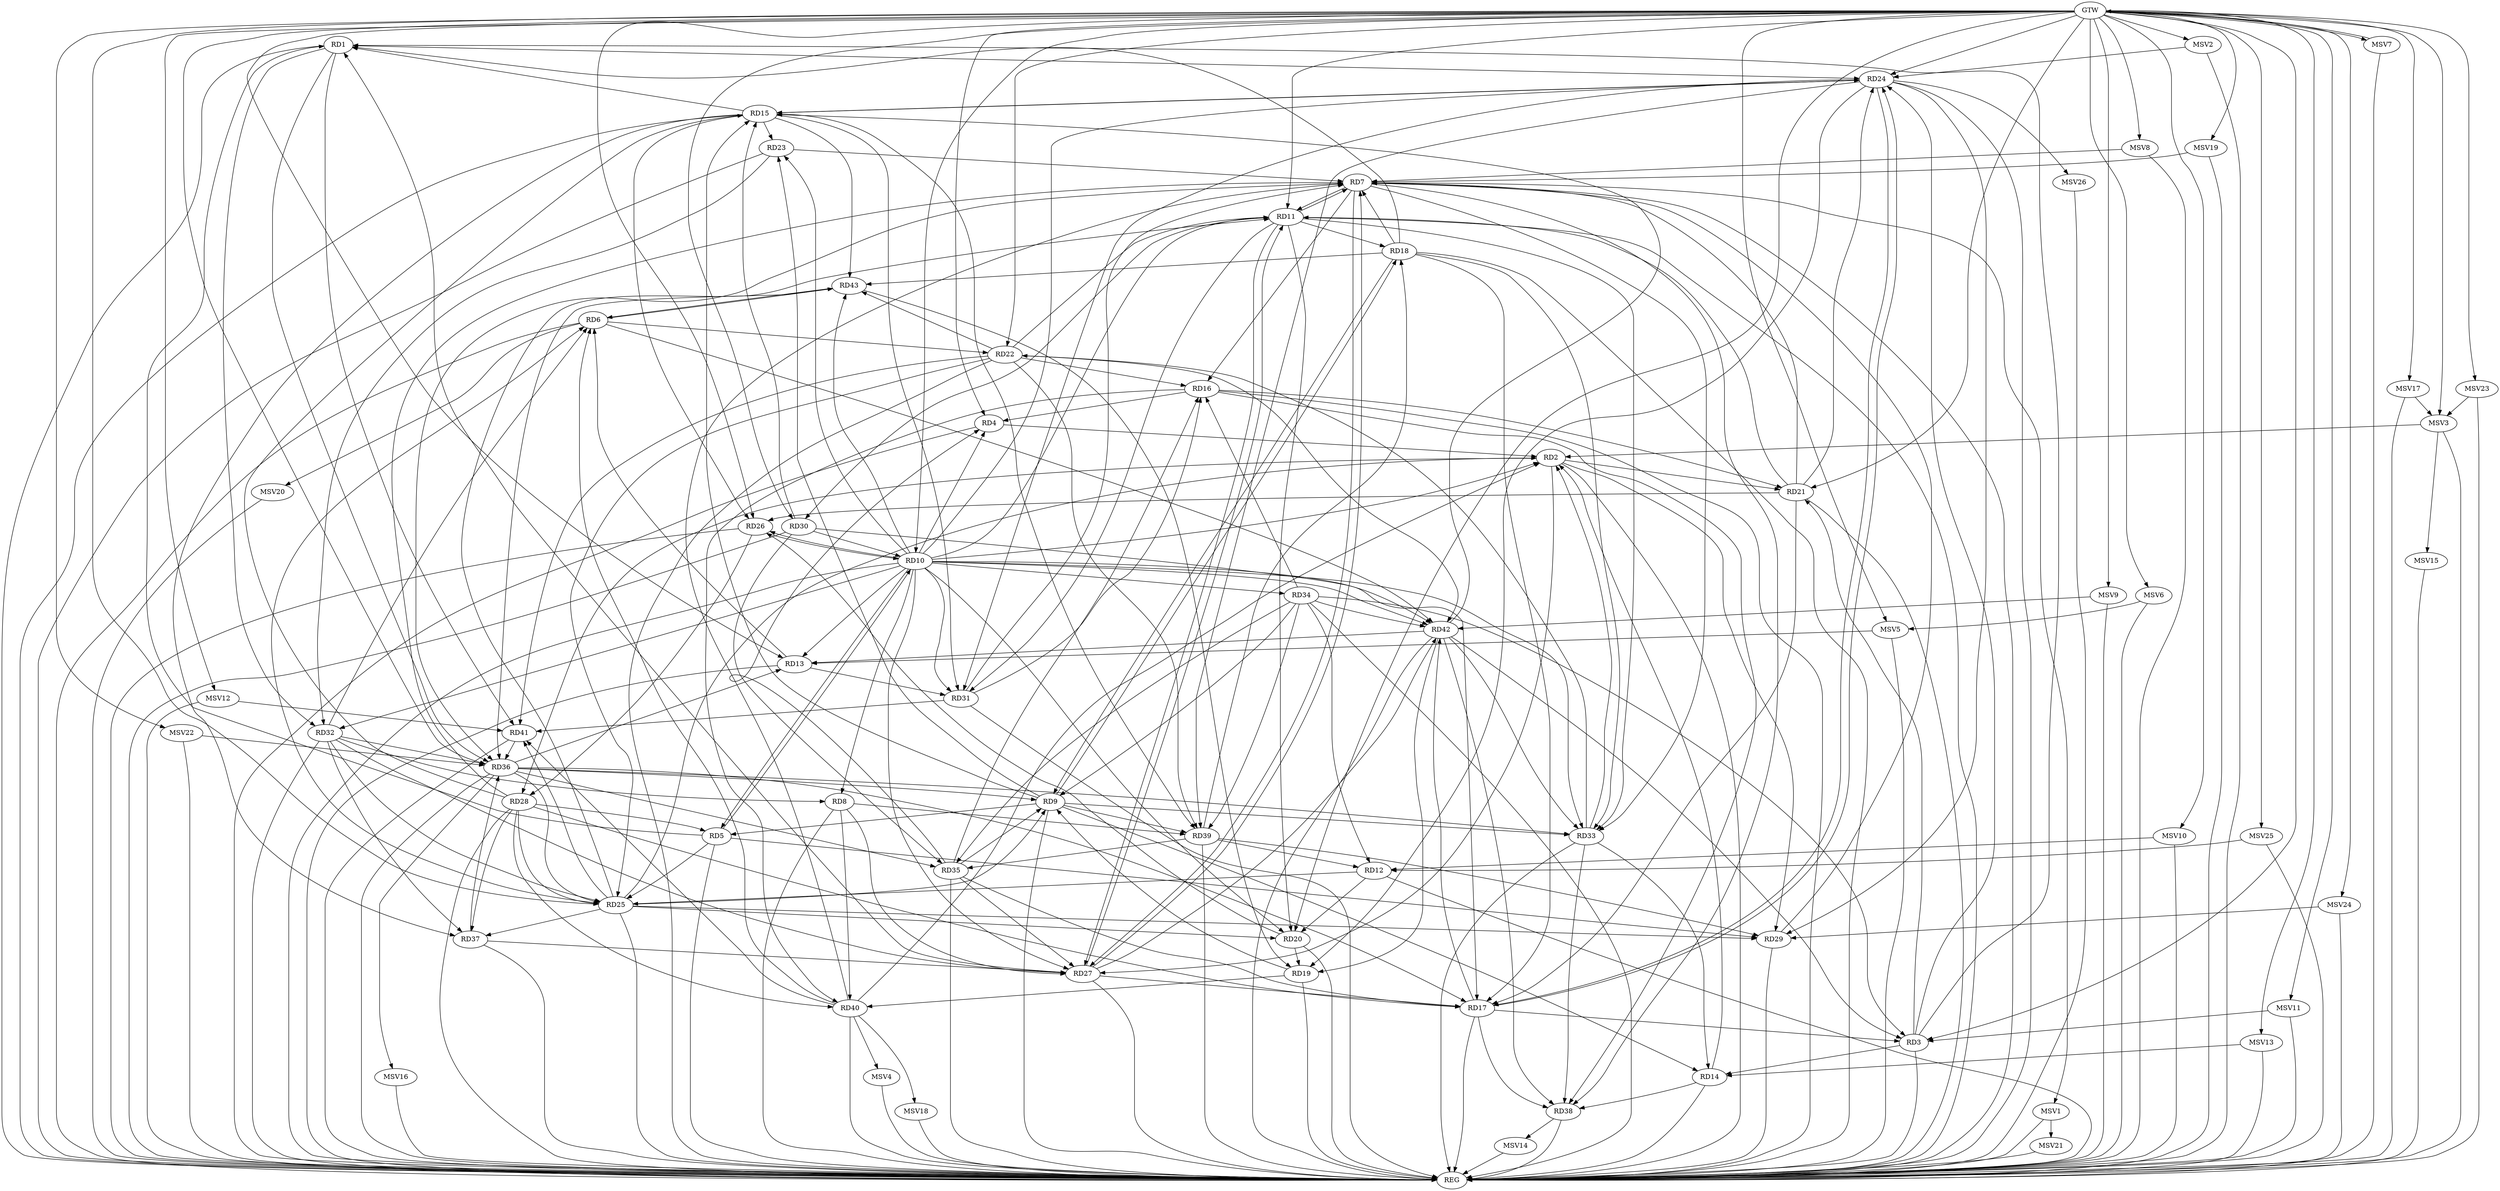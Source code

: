 strict digraph G {
  RD1 [ label="RD1" ];
  RD2 [ label="RD2" ];
  RD3 [ label="RD3" ];
  RD4 [ label="RD4" ];
  RD5 [ label="RD5" ];
  RD6 [ label="RD6" ];
  RD7 [ label="RD7" ];
  RD8 [ label="RD8" ];
  RD9 [ label="RD9" ];
  RD10 [ label="RD10" ];
  RD11 [ label="RD11" ];
  RD12 [ label="RD12" ];
  RD13 [ label="RD13" ];
  RD14 [ label="RD14" ];
  RD15 [ label="RD15" ];
  RD16 [ label="RD16" ];
  RD17 [ label="RD17" ];
  RD18 [ label="RD18" ];
  RD19 [ label="RD19" ];
  RD20 [ label="RD20" ];
  RD21 [ label="RD21" ];
  RD22 [ label="RD22" ];
  RD23 [ label="RD23" ];
  RD24 [ label="RD24" ];
  RD25 [ label="RD25" ];
  RD26 [ label="RD26" ];
  RD27 [ label="RD27" ];
  RD28 [ label="RD28" ];
  RD29 [ label="RD29" ];
  RD30 [ label="RD30" ];
  RD31 [ label="RD31" ];
  RD32 [ label="RD32" ];
  RD33 [ label="RD33" ];
  RD34 [ label="RD34" ];
  RD35 [ label="RD35" ];
  RD36 [ label="RD36" ];
  RD37 [ label="RD37" ];
  RD38 [ label="RD38" ];
  RD39 [ label="RD39" ];
  RD40 [ label="RD40" ];
  RD41 [ label="RD41" ];
  RD42 [ label="RD42" ];
  RD43 [ label="RD43" ];
  GTW [ label="GTW" ];
  REG [ label="REG" ];
  MSV1 [ label="MSV1" ];
  MSV2 [ label="MSV2" ];
  MSV3 [ label="MSV3" ];
  MSV4 [ label="MSV4" ];
  MSV5 [ label="MSV5" ];
  MSV6 [ label="MSV6" ];
  MSV7 [ label="MSV7" ];
  MSV8 [ label="MSV8" ];
  MSV9 [ label="MSV9" ];
  MSV10 [ label="MSV10" ];
  MSV11 [ label="MSV11" ];
  MSV12 [ label="MSV12" ];
  MSV13 [ label="MSV13" ];
  MSV14 [ label="MSV14" ];
  MSV15 [ label="MSV15" ];
  MSV16 [ label="MSV16" ];
  MSV17 [ label="MSV17" ];
  MSV18 [ label="MSV18" ];
  MSV19 [ label="MSV19" ];
  MSV20 [ label="MSV20" ];
  MSV21 [ label="MSV21" ];
  MSV22 [ label="MSV22" ];
  MSV23 [ label="MSV23" ];
  MSV24 [ label="MSV24" ];
  MSV25 [ label="MSV25" ];
  MSV26 [ label="MSV26" ];
  RD3 -> RD1;
  RD5 -> RD1;
  RD15 -> RD1;
  RD18 -> RD1;
  RD1 -> RD24;
  RD27 -> RD1;
  RD1 -> RD32;
  RD1 -> RD36;
  RD1 -> RD41;
  RD4 -> RD2;
  RD10 -> RD2;
  RD14 -> RD2;
  RD2 -> RD21;
  RD25 -> RD2;
  RD2 -> RD27;
  RD2 -> RD28;
  RD2 -> RD29;
  RD33 -> RD2;
  RD40 -> RD2;
  RD3 -> RD14;
  RD17 -> RD3;
  RD3 -> RD21;
  RD3 -> RD24;
  RD34 -> RD3;
  RD42 -> RD3;
  RD10 -> RD4;
  RD16 -> RD4;
  RD35 -> RD4;
  RD9 -> RD5;
  RD5 -> RD10;
  RD10 -> RD5;
  RD5 -> RD25;
  RD28 -> RD5;
  RD5 -> RD29;
  RD13 -> RD6;
  RD6 -> RD22;
  RD25 -> RD6;
  RD32 -> RD6;
  RD40 -> RD6;
  RD6 -> RD42;
  RD6 -> RD43;
  RD43 -> RD6;
  RD7 -> RD11;
  RD11 -> RD7;
  RD7 -> RD16;
  RD18 -> RD7;
  RD21 -> RD7;
  RD23 -> RD7;
  RD7 -> RD27;
  RD27 -> RD7;
  RD28 -> RD7;
  RD29 -> RD7;
  RD31 -> RD7;
  RD7 -> RD33;
  RD7 -> RD36;
  RD7 -> RD38;
  RD40 -> RD7;
  RD8 -> RD27;
  RD32 -> RD8;
  RD8 -> RD39;
  RD8 -> RD40;
  RD9 -> RD14;
  RD9 -> RD15;
  RD9 -> RD18;
  RD18 -> RD9;
  RD19 -> RD9;
  RD9 -> RD23;
  RD25 -> RD9;
  RD9 -> RD33;
  RD34 -> RD9;
  RD35 -> RD9;
  RD36 -> RD9;
  RD9 -> RD39;
  RD10 -> RD11;
  RD10 -> RD13;
  RD10 -> RD17;
  RD26 -> RD10;
  RD30 -> RD10;
  RD10 -> RD31;
  RD10 -> RD33;
  RD10 -> RD34;
  RD11 -> RD18;
  RD11 -> RD20;
  RD21 -> RD11;
  RD22 -> RD11;
  RD25 -> RD11;
  RD11 -> RD27;
  RD27 -> RD11;
  RD11 -> RD30;
  RD11 -> RD31;
  RD11 -> RD33;
  RD12 -> RD20;
  RD12 -> RD25;
  RD34 -> RD12;
  RD39 -> RD12;
  RD13 -> RD31;
  RD36 -> RD13;
  RD42 -> RD13;
  RD33 -> RD14;
  RD14 -> RD38;
  RD15 -> RD23;
  RD15 -> RD24;
  RD24 -> RD15;
  RD15 -> RD26;
  RD28 -> RD15;
  RD30 -> RD15;
  RD15 -> RD31;
  RD15 -> RD37;
  RD15 -> RD39;
  RD42 -> RD15;
  RD15 -> RD43;
  RD16 -> RD21;
  RD22 -> RD16;
  RD31 -> RD16;
  RD34 -> RD16;
  RD35 -> RD16;
  RD16 -> RD38;
  RD16 -> RD40;
  RD18 -> RD17;
  RD21 -> RD17;
  RD17 -> RD24;
  RD24 -> RD17;
  RD27 -> RD17;
  RD28 -> RD17;
  RD35 -> RD17;
  RD36 -> RD17;
  RD17 -> RD38;
  RD17 -> RD42;
  RD18 -> RD33;
  RD39 -> RD18;
  RD18 -> RD43;
  RD20 -> RD19;
  RD24 -> RD19;
  RD19 -> RD40;
  RD42 -> RD19;
  RD43 -> RD19;
  RD25 -> RD20;
  RD20 -> RD26;
  RD21 -> RD24;
  RD21 -> RD26;
  RD22 -> RD25;
  RD33 -> RD22;
  RD22 -> RD39;
  RD22 -> RD41;
  RD22 -> RD42;
  RD22 -> RD43;
  RD23 -> RD32;
  RD24 -> RD29;
  RD24 -> RD31;
  RD24 -> RD39;
  RD28 -> RD25;
  RD25 -> RD29;
  RD32 -> RD25;
  RD36 -> RD25;
  RD25 -> RD37;
  RD25 -> RD41;
  RD26 -> RD28;
  RD32 -> RD27;
  RD35 -> RD27;
  RD37 -> RD27;
  RD27 -> RD42;
  RD28 -> RD37;
  RD28 -> RD40;
  RD39 -> RD29;
  RD30 -> RD35;
  RD30 -> RD42;
  RD31 -> RD41;
  RD32 -> RD36;
  RD32 -> RD37;
  RD36 -> RD33;
  RD33 -> RD38;
  RD42 -> RD33;
  RD34 -> RD35;
  RD34 -> RD39;
  RD34 -> RD42;
  RD36 -> RD35;
  RD39 -> RD35;
  RD37 -> RD36;
  RD41 -> RD36;
  RD43 -> RD36;
  RD42 -> RD38;
  RD40 -> RD41;
  GTW -> RD25;
  GTW -> RD22;
  GTW -> RD10;
  GTW -> RD26;
  GTW -> RD11;
  GTW -> RD30;
  GTW -> RD3;
  GTW -> RD4;
  GTW -> RD13;
  GTW -> RD20;
  GTW -> RD21;
  GTW -> RD36;
  GTW -> RD24;
  RD1 -> REG;
  RD2 -> REG;
  RD3 -> REG;
  RD4 -> REG;
  RD5 -> REG;
  RD6 -> REG;
  RD7 -> REG;
  RD8 -> REG;
  RD9 -> REG;
  RD10 -> REG;
  RD11 -> REG;
  RD12 -> REG;
  RD13 -> REG;
  RD14 -> REG;
  RD15 -> REG;
  RD16 -> REG;
  RD17 -> REG;
  RD18 -> REG;
  RD19 -> REG;
  RD20 -> REG;
  RD21 -> REG;
  RD22 -> REG;
  RD23 -> REG;
  RD24 -> REG;
  RD25 -> REG;
  RD26 -> REG;
  RD27 -> REG;
  RD28 -> REG;
  RD29 -> REG;
  RD30 -> REG;
  RD31 -> REG;
  RD32 -> REG;
  RD33 -> REG;
  RD34 -> REG;
  RD35 -> REG;
  RD36 -> REG;
  RD37 -> REG;
  RD38 -> REG;
  RD39 -> REG;
  RD40 -> REG;
  RD41 -> REG;
  RD42 -> REG;
  RD10 -> RD32;
  RD10 -> RD27;
  RD10 -> RD8;
  RD10 -> RD20;
  RD10 -> RD43;
  RD10 -> RD23;
  RD10 -> RD42;
  RD10 -> RD26;
  RD10 -> RD24;
  RD7 -> MSV1;
  MSV1 -> REG;
  MSV2 -> RD24;
  GTW -> MSV2;
  MSV2 -> REG;
  MSV3 -> RD2;
  GTW -> MSV3;
  MSV3 -> REG;
  RD40 -> MSV4;
  MSV4 -> REG;
  MSV5 -> RD13;
  GTW -> MSV5;
  MSV5 -> REG;
  MSV6 -> MSV5;
  GTW -> MSV6;
  MSV6 -> REG;
  MSV7 -> GTW;
  GTW -> MSV7;
  MSV7 -> REG;
  MSV8 -> RD7;
  GTW -> MSV8;
  MSV8 -> REG;
  MSV9 -> RD42;
  GTW -> MSV9;
  MSV9 -> REG;
  MSV10 -> RD12;
  GTW -> MSV10;
  MSV10 -> REG;
  MSV11 -> RD3;
  GTW -> MSV11;
  MSV11 -> REG;
  MSV12 -> RD41;
  GTW -> MSV12;
  MSV12 -> REG;
  MSV13 -> RD14;
  GTW -> MSV13;
  MSV13 -> REG;
  RD38 -> MSV14;
  MSV14 -> REG;
  MSV3 -> MSV15;
  MSV15 -> REG;
  RD36 -> MSV16;
  MSV16 -> REG;
  MSV17 -> MSV3;
  GTW -> MSV17;
  MSV17 -> REG;
  RD40 -> MSV18;
  MSV18 -> REG;
  MSV19 -> RD7;
  GTW -> MSV19;
  MSV19 -> REG;
  RD6 -> MSV20;
  MSV20 -> REG;
  MSV1 -> MSV21;
  MSV21 -> REG;
  MSV22 -> RD36;
  GTW -> MSV22;
  MSV22 -> REG;
  MSV23 -> MSV3;
  GTW -> MSV23;
  MSV23 -> REG;
  MSV24 -> RD29;
  GTW -> MSV24;
  MSV24 -> REG;
  MSV25 -> RD12;
  GTW -> MSV25;
  MSV25 -> REG;
  RD24 -> MSV26;
  MSV26 -> REG;
}
